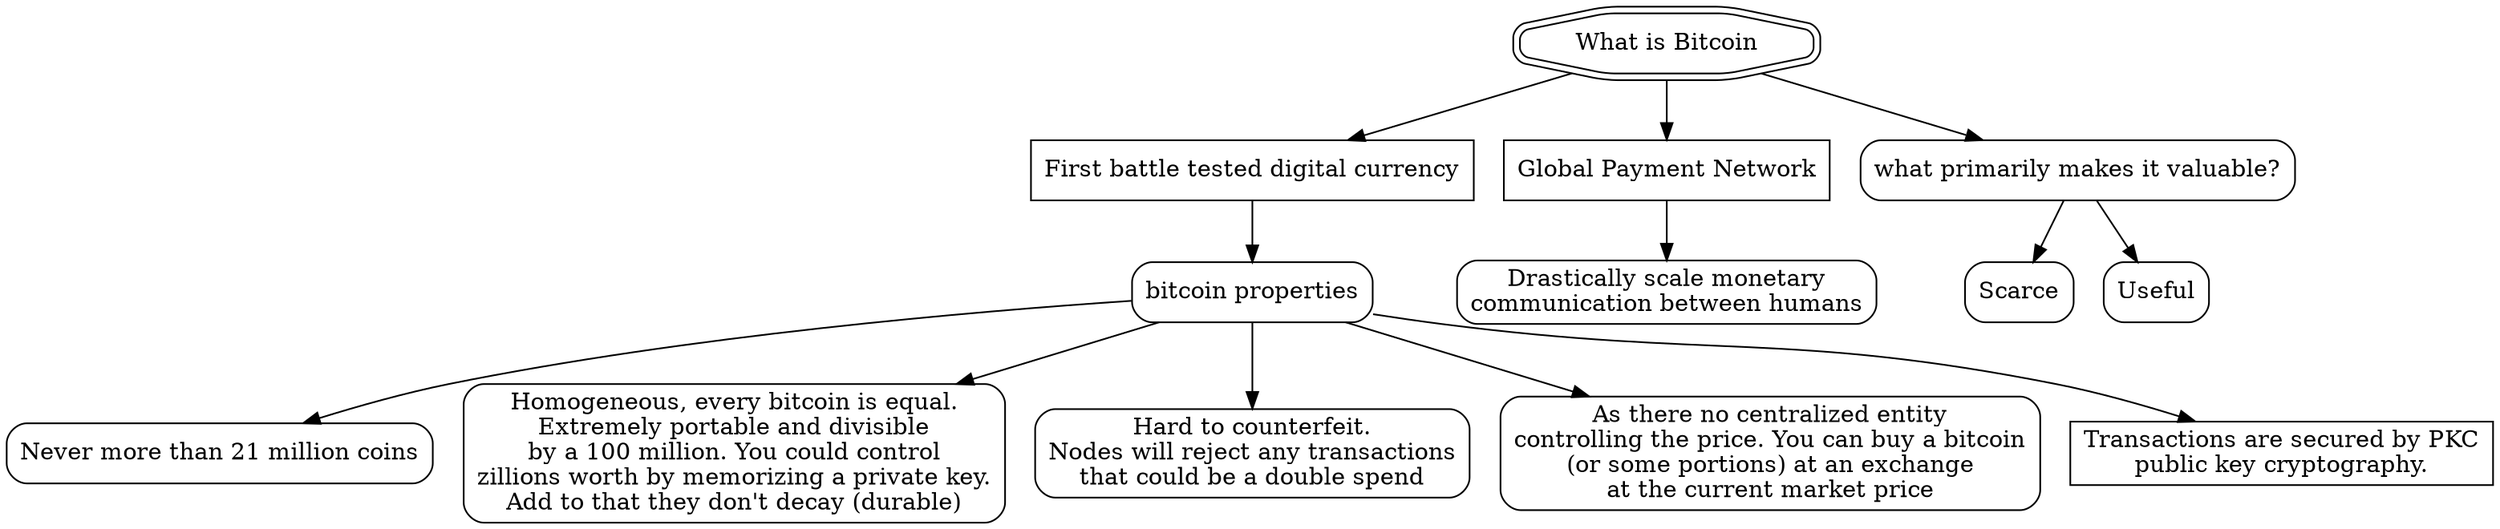 digraph {
  bitcoin[
    shape="doubleoctagon",
    style=rounded,
    label="What is Bitcoin"
  ]

  bitcoin -> { digital_currency payment_network valuable }

  digital_currency[
    shape="box",
    label="First battle tested digital currency"
  ]

  payment_network[
    shape="box",
    label="Global Payment Network"
  ]

  valuable[
    shape="box",
    style=rounded,
    label="what primarily makes it valuable?"
  ]

  valuable -> { scarce useful }

  scarce[
    shape="box",
    style=rounded,
    label="Scarce"
  ]

  useful[
    shape="box",
    style=rounded,
    label="Useful"
  ]

  payment_network -> scaling_human_communication

  scaling_human_communication[
    shape="box",
    style=rounded,
    label="Drastically scale monetary
communication between humans"
  ]

  digital_currency -> bitcoin_properties;

  bitcoin_properties[
    shape="box",
    style=rounded,
    label="bitcoin properties"
  ]

  bitcoin_properties -> { scarcity divisible no_double_spend free_market secure }

  scarcity[
    shape="box",
    style=rounded,
    label="Never more than 21 million coins"
  ]

  divisible[
    shape="box",
    style=rounded,
    label="Homogeneous, every bitcoin is equal.
Extremely portable and divisible
by a 100 million. You could control
zillions worth by memorizing a private key.
Add to that they don't decay (durable)"
  ]

  no_double_spend[
    shape="box",
    style=rounded,
    label="Hard to counterfeit.
Nodes will reject any transactions
that could be a double spend"
  ]

  free_market[
    shape="box",
    style=rounded,
    label="As there no centralized entity
controlling the price. You can buy a bitcoin
(or some portions) at an exchange
at the current market price"
  ]

  secure[
    shape="box",
    label="Transactions are secured by PKC
public key cryptography."
  ]
}